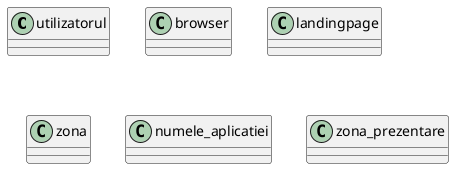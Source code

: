 @startuml
'https://plantuml.com/class-diagram

class utilizatorul
class browser
class landingpage
class zona
class numele_aplicatiei
class zona_prezentare


@enduml